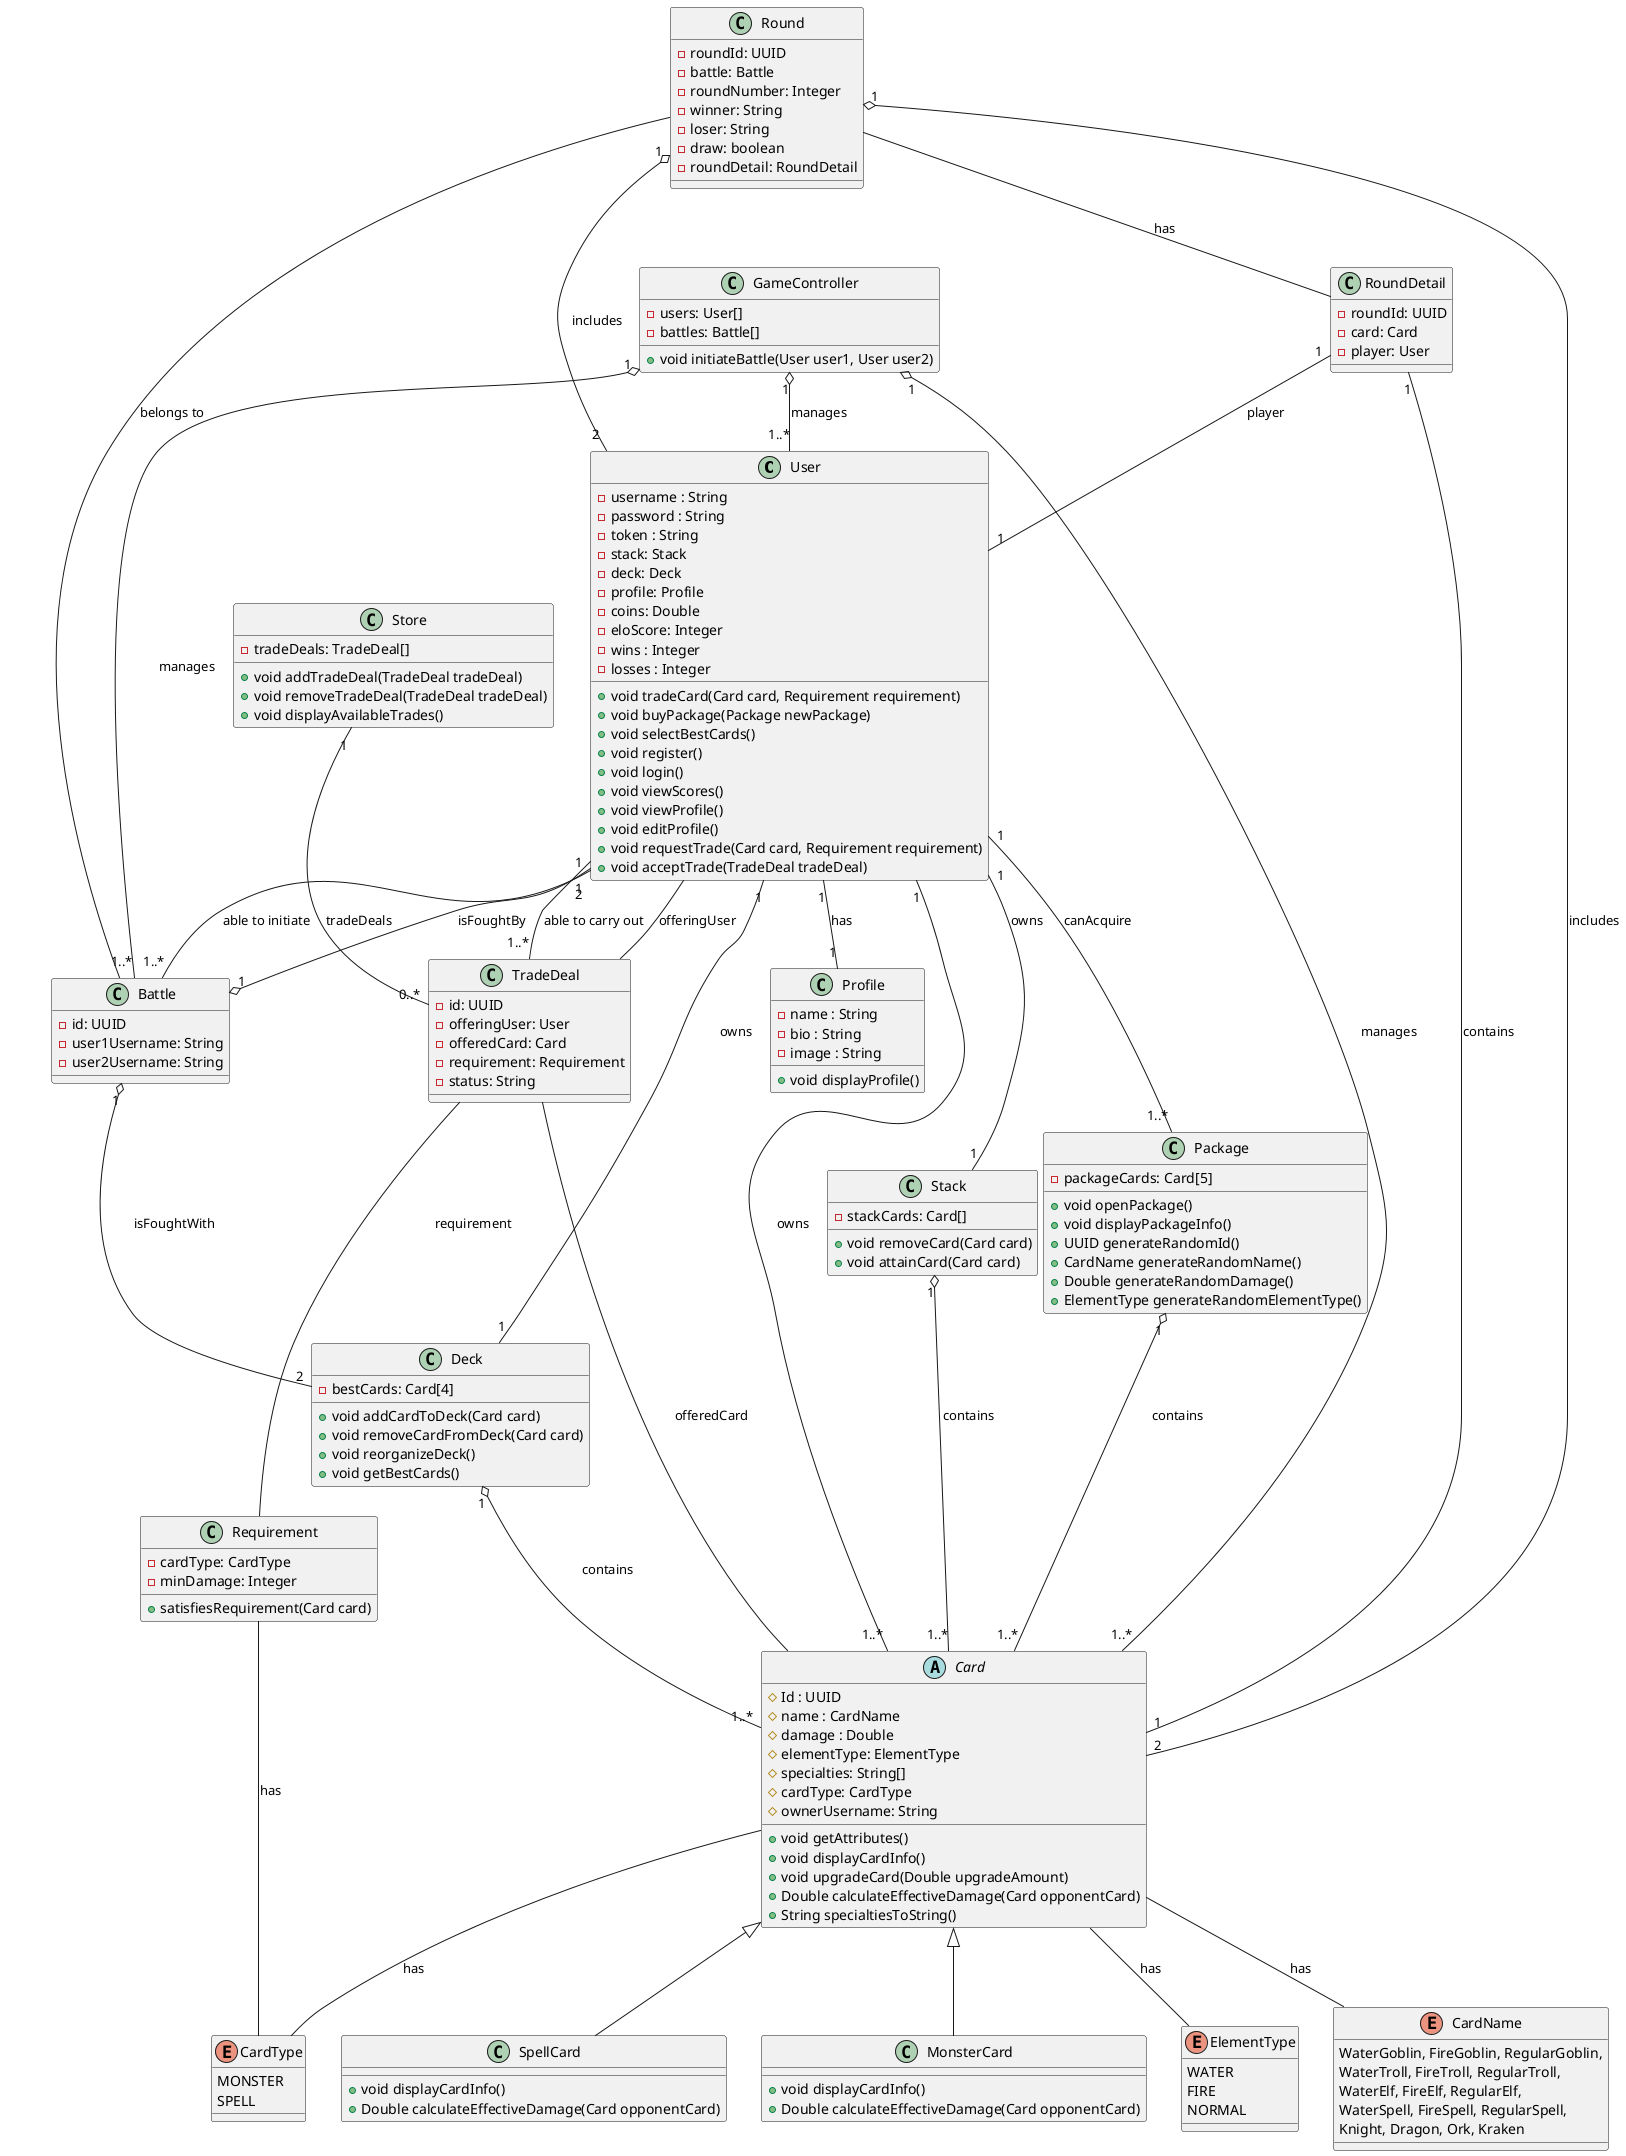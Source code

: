 @startuml
'https://plantuml.com/sequence-diagram

class User {
    - username : String
    - password : String
    - token : String
    - stack: Stack
    - deck: Deck
    - profile: Profile
    - coins: Double
    - eloScore: Integer
    - wins : Integer
    - losses : Integer
    + void tradeCard(Card card, Requirement requirement)
    + void buyPackage(Package newPackage)
    + void selectBestCards()
    + void register()
    + void login()
    + void viewScores()
    + void viewProfile()
    + void editProfile()
    + void requestTrade(Card card, Requirement requirement)
    + void acceptTrade(TradeDeal tradeDeal)
}

class Store {
    - tradeDeals: TradeDeal[]
    + void addTradeDeal(TradeDeal tradeDeal)
    + void removeTradeDeal(TradeDeal tradeDeal)
    + void displayAvailableTrades()
}

class TradeDeal {
    - id: UUID
    - offeringUser: User
    - offeredCard: Card
    - requirement: Requirement
    - status: String
}

class Profile {
    - name : String
    - bio : String
    - image : String
    + void displayProfile()
}

enum CardName {
    WaterGoblin, FireGoblin, RegularGoblin,
    WaterTroll, FireTroll, RegularTroll,
    WaterElf, FireElf, RegularElf,
    WaterSpell, FireSpell, RegularSpell,
    Knight, Dragon, Ork, Kraken
}

abstract class Card {
    # Id : UUID
    # name : CardName
    # damage : Double
    # elementType: ElementType
    # specialties: String[]
    # cardType: CardType
    # ownerUsername: String
    + void getAttributes()
    + void displayCardInfo()
    + void upgradeCard(Double upgradeAmount)
    + Double calculateEffectiveDamage(Card opponentCard)
    + String specialtiesToString()
}

class SpellCard {
    + void displayCardInfo()
    + Double calculateEffectiveDamage(Card opponentCard)
}

class MonsterCard {
    + void displayCardInfo()
    + Double calculateEffectiveDamage(Card opponentCard)
}

class Stack{
    - stackCards: Card[]
    + void removeCard(Card card)
    + void attainCard(Card card)
}

class Package {
    - packageCards: Card[5]
    + void openPackage()
    + void displayPackageInfo()
    + UUID generateRandomId()
    + CardName generateRandomName()
    + Double generateRandomDamage()
    + ElementType generateRandomElementType()
}

class Deck {
    - bestCards: Card[4]
    + void addCardToDeck(Card card)
    + void removeCardFromDeck(Card card)
    + void reorganizeDeck()
    + void getBestCards()
}

enum ElementType {
    WATER
    FIRE
    NORMAL
}

class Requirement {
    - cardType: CardType
    - minDamage: Integer
    + satisfiesRequirement(Card card)
}

enum CardType {
    MONSTER
    SPELL
}

class GameController {
    - users: User[]
    - battles: Battle[]
    + void initiateBattle(User user1, User user2)
}

class Round {
    - roundId: UUID
    - battle: Battle
    - roundNumber: Integer
    - winner: String
    - loser: String
    - draw: boolean
    - roundDetail: RoundDetail
}

class RoundDetail {
    - roundId: UUID
    - card: Card
    - player: User
}

class Battle {
    - id: UUID
    - user1Username: String
    - user2Username: String
}

Card <|-- MonsterCard
Card <|-- SpellCard

User "1" -- "1..*" Card : owns
User "1" -- "1" Stack : owns
User "1" -- "1" Deck : owns
User "1" -- "1" Profile : has
User "1" -- "1..*" Package : canAcquire
User "1" -- "1..*" TradeDeal : able to carry out
User "1" -- "1..*" Battle : able to initiate

Stack "1" o-- "1..*" Card : contains
Package "1" o-- "1..*" Card : contains
Deck "1" o-- "1..*" Card : contains

Battle "1" o-- "2" Deck : isFoughtWith
Battle "1" o-- "2" User : isFoughtBy

GameController "1" o-- "1..*" User : manages
GameController "1" o-- "1..*" Card : manages
GameController "1" o-- "1..*" Battle : manages

Card -- CardName : has
Card -- CardType : has
Card -- ElementType : has
Requirement -- CardType : has

Round "1" o-- "2" Card : includes
Round "1" o-- "2" User : includes
Round -- Battle : belongs to
Round -- RoundDetail : has

RoundDetail "1" -- "1" Card : contains
RoundDetail "1" -- "1" User : player

TradeDeal -- User : offeringUser
TradeDeal -- Card : offeredCard
TradeDeal -- Requirement : requirement

Store "1" -- "0..*" TradeDeal : tradeDeals

@enduml
